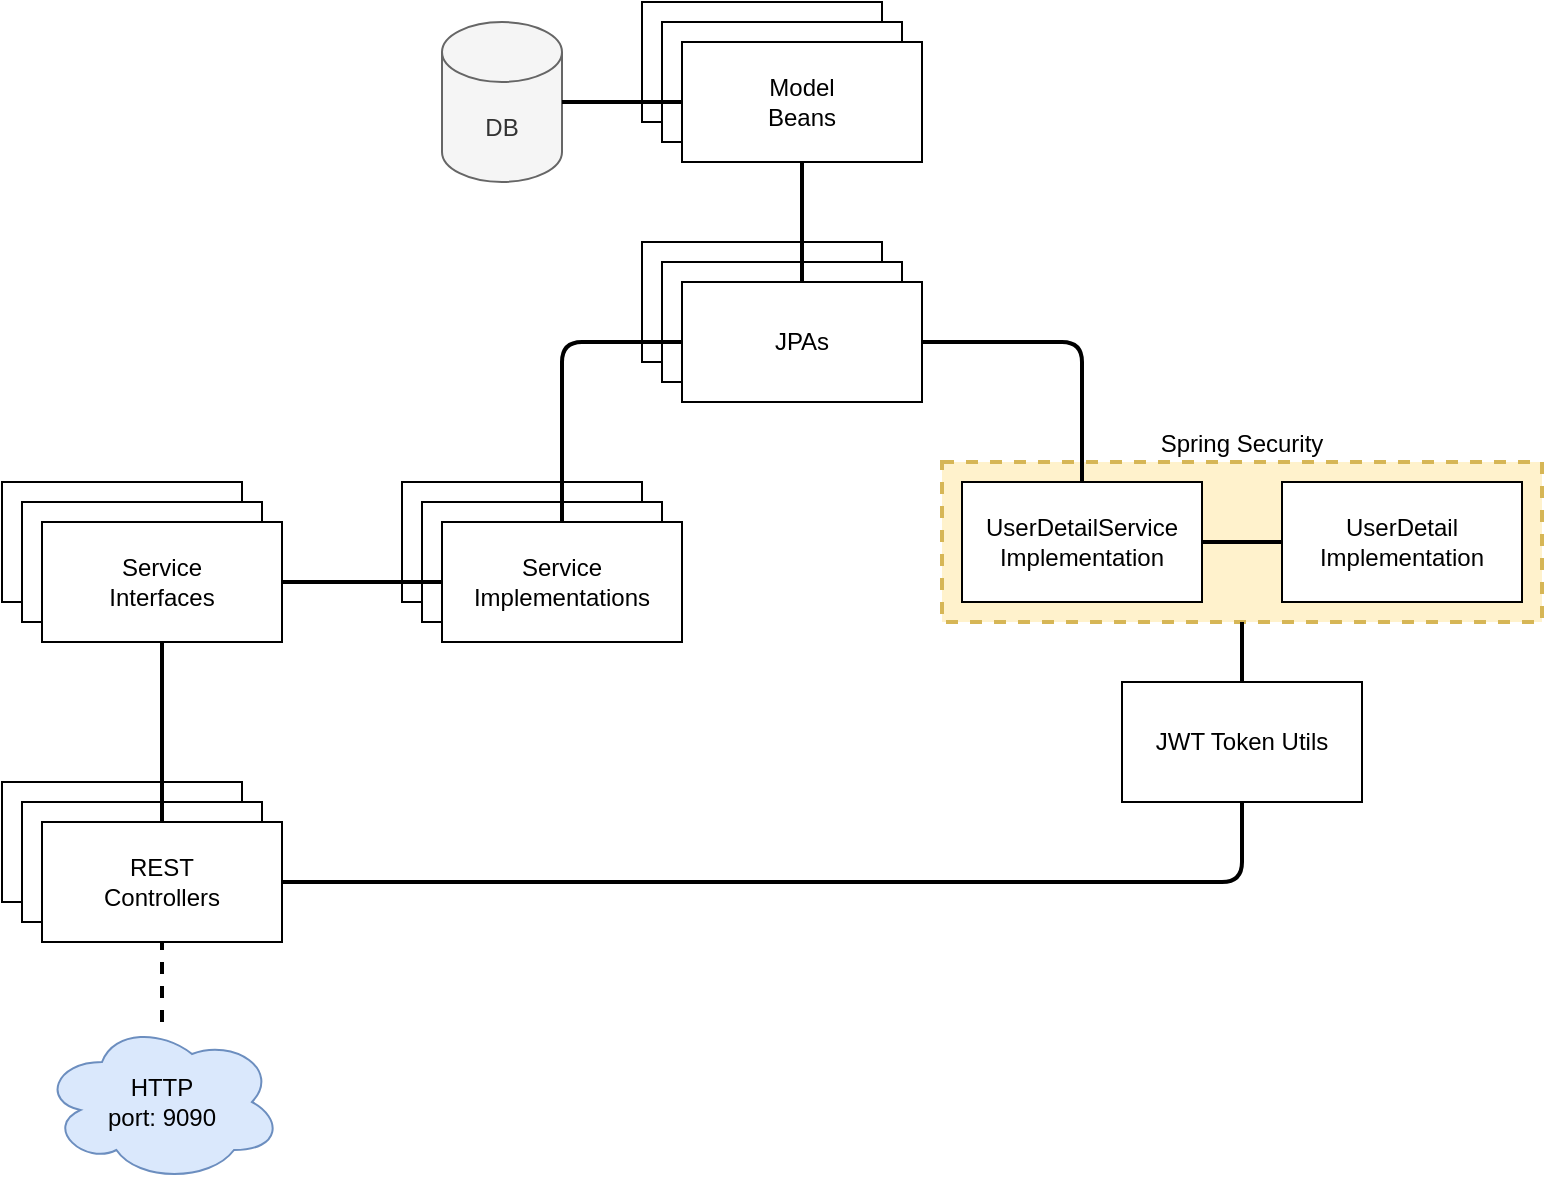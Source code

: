 <mxfile version="14.4.3" type="github">
  <diagram id="I4r6E7HCdtmKssuT7R5q" name="Page-1">
    <mxGraphModel dx="946" dy="536" grid="1" gridSize="10" guides="1" tooltips="1" connect="1" arrows="1" fold="1" page="1" pageScale="1" pageWidth="827" pageHeight="1169" math="0" shadow="0">
      <root>
        <mxCell id="0" />
        <mxCell id="1" parent="0" />
        <mxCell id="R3m0VWdQTmSVkuUjF9UV-54" value="Spring Security" style="rounded=0;whiteSpace=wrap;html=1;labelPosition=center;verticalLabelPosition=top;align=center;verticalAlign=bottom;dashed=1;strokeWidth=2;fillColor=#fff2cc;strokeColor=#d6b656;" vertex="1" parent="1">
          <mxGeometry x="510" y="270" width="300" height="80" as="geometry" />
        </mxCell>
        <mxCell id="R3m0VWdQTmSVkuUjF9UV-34" value="" style="group" vertex="1" connectable="0" parent="1">
          <mxGeometry x="360" y="160" width="140" height="80" as="geometry" />
        </mxCell>
        <mxCell id="R3m0VWdQTmSVkuUjF9UV-1" value="" style="rounded=0;whiteSpace=wrap;html=1;" vertex="1" parent="R3m0VWdQTmSVkuUjF9UV-34">
          <mxGeometry width="120" height="60" as="geometry" />
        </mxCell>
        <mxCell id="R3m0VWdQTmSVkuUjF9UV-2" value="" style="rounded=0;whiteSpace=wrap;html=1;" vertex="1" parent="R3m0VWdQTmSVkuUjF9UV-34">
          <mxGeometry x="10" y="10" width="120" height="60" as="geometry" />
        </mxCell>
        <mxCell id="R3m0VWdQTmSVkuUjF9UV-3" value="JPAs" style="rounded=0;whiteSpace=wrap;html=1;" vertex="1" parent="R3m0VWdQTmSVkuUjF9UV-34">
          <mxGeometry x="20" y="20" width="120" height="60" as="geometry" />
        </mxCell>
        <mxCell id="R3m0VWdQTmSVkuUjF9UV-37" value="" style="group" vertex="1" connectable="0" parent="1">
          <mxGeometry x="40" y="430" width="140" height="80" as="geometry" />
        </mxCell>
        <mxCell id="R3m0VWdQTmSVkuUjF9UV-29" value="" style="rounded=0;whiteSpace=wrap;html=1;" vertex="1" parent="R3m0VWdQTmSVkuUjF9UV-37">
          <mxGeometry width="120" height="60" as="geometry" />
        </mxCell>
        <mxCell id="R3m0VWdQTmSVkuUjF9UV-30" value="" style="rounded=0;whiteSpace=wrap;html=1;" vertex="1" parent="R3m0VWdQTmSVkuUjF9UV-37">
          <mxGeometry x="10" y="10" width="120" height="60" as="geometry" />
        </mxCell>
        <mxCell id="R3m0VWdQTmSVkuUjF9UV-31" value="REST&lt;br&gt;Controllers" style="rounded=0;whiteSpace=wrap;html=1;" vertex="1" parent="R3m0VWdQTmSVkuUjF9UV-37">
          <mxGeometry x="20" y="20" width="120" height="60" as="geometry" />
        </mxCell>
        <mxCell id="R3m0VWdQTmSVkuUjF9UV-35" value="" style="group" vertex="1" connectable="0" parent="1">
          <mxGeometry x="240" y="280" width="140" height="80" as="geometry" />
        </mxCell>
        <mxCell id="R3m0VWdQTmSVkuUjF9UV-10" value="" style="rounded=0;whiteSpace=wrap;html=1;" vertex="1" parent="R3m0VWdQTmSVkuUjF9UV-35">
          <mxGeometry width="120" height="60" as="geometry" />
        </mxCell>
        <mxCell id="R3m0VWdQTmSVkuUjF9UV-11" value="" style="rounded=0;whiteSpace=wrap;html=1;" vertex="1" parent="R3m0VWdQTmSVkuUjF9UV-35">
          <mxGeometry x="10" y="10" width="120" height="60" as="geometry" />
        </mxCell>
        <mxCell id="R3m0VWdQTmSVkuUjF9UV-12" value="Service&lt;br&gt;Implementations" style="rounded=0;whiteSpace=wrap;html=1;" vertex="1" parent="R3m0VWdQTmSVkuUjF9UV-35">
          <mxGeometry x="20" y="20" width="120" height="60" as="geometry" />
        </mxCell>
        <mxCell id="R3m0VWdQTmSVkuUjF9UV-4" value="DB" style="shape=cylinder3;whiteSpace=wrap;html=1;boundedLbl=1;backgroundOutline=1;size=15;fillColor=#f5f5f5;strokeColor=#666666;fontColor=#333333;" vertex="1" parent="1">
          <mxGeometry x="260" y="50" width="60" height="80" as="geometry" />
        </mxCell>
        <mxCell id="R3m0VWdQTmSVkuUjF9UV-27" value="" style="endArrow=none;html=1;entryX=0;entryY=0.5;entryDx=0;entryDy=0;exitX=0.5;exitY=0;exitDx=0;exitDy=0;edgeStyle=orthogonalEdgeStyle;strokeWidth=2;" edge="1" parent="1" source="R3m0VWdQTmSVkuUjF9UV-12" target="R3m0VWdQTmSVkuUjF9UV-3">
          <mxGeometry width="50" height="50" relative="1" as="geometry">
            <mxPoint x="150" y="300" as="sourcePoint" />
            <mxPoint x="200" y="250" as="targetPoint" />
          </mxGeometry>
        </mxCell>
        <mxCell id="R3m0VWdQTmSVkuUjF9UV-28" value="" style="endArrow=none;html=1;strokeWidth=2;entryX=0;entryY=0.5;entryDx=0;entryDy=0;exitX=1;exitY=0.5;exitDx=0;exitDy=0;" edge="1" parent="1" source="R3m0VWdQTmSVkuUjF9UV-18" target="R3m0VWdQTmSVkuUjF9UV-12">
          <mxGeometry width="50" height="50" relative="1" as="geometry">
            <mxPoint x="150" y="300" as="sourcePoint" />
            <mxPoint x="200" y="250" as="targetPoint" />
          </mxGeometry>
        </mxCell>
        <mxCell id="R3m0VWdQTmSVkuUjF9UV-32" value="" style="endArrow=none;html=1;strokeWidth=2;entryX=0.5;entryY=0;entryDx=0;entryDy=0;exitX=0.5;exitY=1;exitDx=0;exitDy=0;" edge="1" parent="1" source="R3m0VWdQTmSVkuUjF9UV-18" target="R3m0VWdQTmSVkuUjF9UV-31">
          <mxGeometry width="50" height="50" relative="1" as="geometry">
            <mxPoint x="400" y="310" as="sourcePoint" />
            <mxPoint x="450" y="260" as="targetPoint" />
          </mxGeometry>
        </mxCell>
        <mxCell id="R3m0VWdQTmSVkuUjF9UV-36" value="" style="group" vertex="1" connectable="0" parent="1">
          <mxGeometry x="40" y="280" width="140" height="80" as="geometry" />
        </mxCell>
        <mxCell id="R3m0VWdQTmSVkuUjF9UV-16" value="" style="rounded=0;whiteSpace=wrap;html=1;" vertex="1" parent="R3m0VWdQTmSVkuUjF9UV-36">
          <mxGeometry width="120" height="60" as="geometry" />
        </mxCell>
        <mxCell id="R3m0VWdQTmSVkuUjF9UV-17" value="" style="rounded=0;whiteSpace=wrap;html=1;" vertex="1" parent="R3m0VWdQTmSVkuUjF9UV-36">
          <mxGeometry x="10" y="10" width="120" height="60" as="geometry" />
        </mxCell>
        <mxCell id="R3m0VWdQTmSVkuUjF9UV-18" value="Service&lt;br&gt;Interfaces" style="rounded=0;whiteSpace=wrap;html=1;" vertex="1" parent="R3m0VWdQTmSVkuUjF9UV-36">
          <mxGeometry x="20" y="20" width="120" height="60" as="geometry" />
        </mxCell>
        <mxCell id="R3m0VWdQTmSVkuUjF9UV-39" value="" style="group" vertex="1" connectable="0" parent="1">
          <mxGeometry x="360" y="40" width="140" height="80" as="geometry" />
        </mxCell>
        <mxCell id="R3m0VWdQTmSVkuUjF9UV-40" value="" style="rounded=0;whiteSpace=wrap;html=1;" vertex="1" parent="R3m0VWdQTmSVkuUjF9UV-39">
          <mxGeometry width="120" height="60" as="geometry" />
        </mxCell>
        <mxCell id="R3m0VWdQTmSVkuUjF9UV-41" value="" style="rounded=0;whiteSpace=wrap;html=1;" vertex="1" parent="R3m0VWdQTmSVkuUjF9UV-39">
          <mxGeometry x="10" y="10" width="120" height="60" as="geometry" />
        </mxCell>
        <mxCell id="R3m0VWdQTmSVkuUjF9UV-42" value="Model&lt;br&gt;Beans" style="rounded=0;whiteSpace=wrap;html=1;" vertex="1" parent="R3m0VWdQTmSVkuUjF9UV-39">
          <mxGeometry x="20" y="20" width="120" height="60" as="geometry" />
        </mxCell>
        <mxCell id="R3m0VWdQTmSVkuUjF9UV-43" value="" style="endArrow=none;html=1;strokeWidth=2;entryX=0;entryY=0.5;entryDx=0;entryDy=0;exitX=1;exitY=0.5;exitDx=0;exitDy=0;exitPerimeter=0;" edge="1" parent="1" source="R3m0VWdQTmSVkuUjF9UV-4" target="R3m0VWdQTmSVkuUjF9UV-42">
          <mxGeometry width="50" height="50" relative="1" as="geometry">
            <mxPoint x="400" y="230" as="sourcePoint" />
            <mxPoint x="450" y="180" as="targetPoint" />
          </mxGeometry>
        </mxCell>
        <mxCell id="R3m0VWdQTmSVkuUjF9UV-44" value="" style="endArrow=none;html=1;strokeWidth=2;exitX=0.5;exitY=1;exitDx=0;exitDy=0;entryX=0.5;entryY=0;entryDx=0;entryDy=0;" edge="1" parent="1" source="R3m0VWdQTmSVkuUjF9UV-42" target="R3m0VWdQTmSVkuUjF9UV-3">
          <mxGeometry width="50" height="50" relative="1" as="geometry">
            <mxPoint x="400" y="230" as="sourcePoint" />
            <mxPoint x="450" y="170" as="targetPoint" />
          </mxGeometry>
        </mxCell>
        <mxCell id="R3m0VWdQTmSVkuUjF9UV-49" value="UserDetailService&lt;br&gt;Implementation" style="rounded=0;whiteSpace=wrap;html=1;" vertex="1" parent="1">
          <mxGeometry x="520" y="280" width="120" height="60" as="geometry" />
        </mxCell>
        <mxCell id="R3m0VWdQTmSVkuUjF9UV-50" value="UserDetail&lt;br&gt;Implementation" style="rounded=0;whiteSpace=wrap;html=1;" vertex="1" parent="1">
          <mxGeometry x="680" y="280" width="120" height="60" as="geometry" />
        </mxCell>
        <mxCell id="R3m0VWdQTmSVkuUjF9UV-51" value="" style="endArrow=none;html=1;strokeWidth=2;entryX=0.5;entryY=0;entryDx=0;entryDy=0;exitX=1;exitY=0.5;exitDx=0;exitDy=0;" edge="1" parent="1" source="R3m0VWdQTmSVkuUjF9UV-3" target="R3m0VWdQTmSVkuUjF9UV-49">
          <mxGeometry width="50" height="50" relative="1" as="geometry">
            <mxPoint x="400" y="230" as="sourcePoint" />
            <mxPoint x="450" y="180" as="targetPoint" />
            <Array as="points">
              <mxPoint x="580" y="210" />
            </Array>
          </mxGeometry>
        </mxCell>
        <mxCell id="R3m0VWdQTmSVkuUjF9UV-52" value="" style="endArrow=none;html=1;strokeWidth=2;entryX=0;entryY=0.5;entryDx=0;entryDy=0;exitX=1;exitY=0.5;exitDx=0;exitDy=0;" edge="1" parent="1" source="R3m0VWdQTmSVkuUjF9UV-49" target="R3m0VWdQTmSVkuUjF9UV-50">
          <mxGeometry width="50" height="50" relative="1" as="geometry">
            <mxPoint x="400" y="230" as="sourcePoint" />
            <mxPoint x="450" y="180" as="targetPoint" />
          </mxGeometry>
        </mxCell>
        <mxCell id="R3m0VWdQTmSVkuUjF9UV-57" style="edgeStyle=orthogonalEdgeStyle;rounded=0;orthogonalLoop=1;jettySize=auto;html=1;exitX=0.5;exitY=0;exitDx=0;exitDy=0;entryX=0.5;entryY=1;entryDx=0;entryDy=0;strokeWidth=2;endArrow=none;endFill=0;" edge="1" parent="1" source="R3m0VWdQTmSVkuUjF9UV-56" target="R3m0VWdQTmSVkuUjF9UV-54">
          <mxGeometry relative="1" as="geometry" />
        </mxCell>
        <mxCell id="R3m0VWdQTmSVkuUjF9UV-56" value="JWT Token Utils" style="rounded=0;whiteSpace=wrap;html=1;strokeWidth=1;" vertex="1" parent="1">
          <mxGeometry x="600" y="380" width="120" height="60" as="geometry" />
        </mxCell>
        <mxCell id="R3m0VWdQTmSVkuUjF9UV-58" value="" style="endArrow=none;html=1;strokeWidth=2;entryX=0.5;entryY=1;entryDx=0;entryDy=0;exitX=1;exitY=0.5;exitDx=0;exitDy=0;" edge="1" parent="1" source="R3m0VWdQTmSVkuUjF9UV-31" target="R3m0VWdQTmSVkuUjF9UV-56">
          <mxGeometry width="50" height="50" relative="1" as="geometry">
            <mxPoint x="400" y="300" as="sourcePoint" />
            <mxPoint x="450" y="250" as="targetPoint" />
            <Array as="points">
              <mxPoint x="660" y="480" />
            </Array>
          </mxGeometry>
        </mxCell>
        <mxCell id="R3m0VWdQTmSVkuUjF9UV-59" value="" style="endArrow=none;dashed=1;html=1;strokeWidth=2;" edge="1" parent="1" source="R3m0VWdQTmSVkuUjF9UV-61">
          <mxGeometry width="50" height="50" relative="1" as="geometry">
            <mxPoint x="120" y="560" as="sourcePoint" />
            <mxPoint x="120" y="510" as="targetPoint" />
          </mxGeometry>
        </mxCell>
        <mxCell id="R3m0VWdQTmSVkuUjF9UV-61" value="&lt;span&gt;HTTP&lt;/span&gt;&lt;br&gt;&lt;span&gt;port: 9090&lt;/span&gt;" style="ellipse;shape=cloud;whiteSpace=wrap;html=1;strokeWidth=1;fillColor=#dae8fc;strokeColor=#6c8ebf;" vertex="1" parent="1">
          <mxGeometry x="60" y="550" width="120" height="80" as="geometry" />
        </mxCell>
      </root>
    </mxGraphModel>
  </diagram>
</mxfile>
